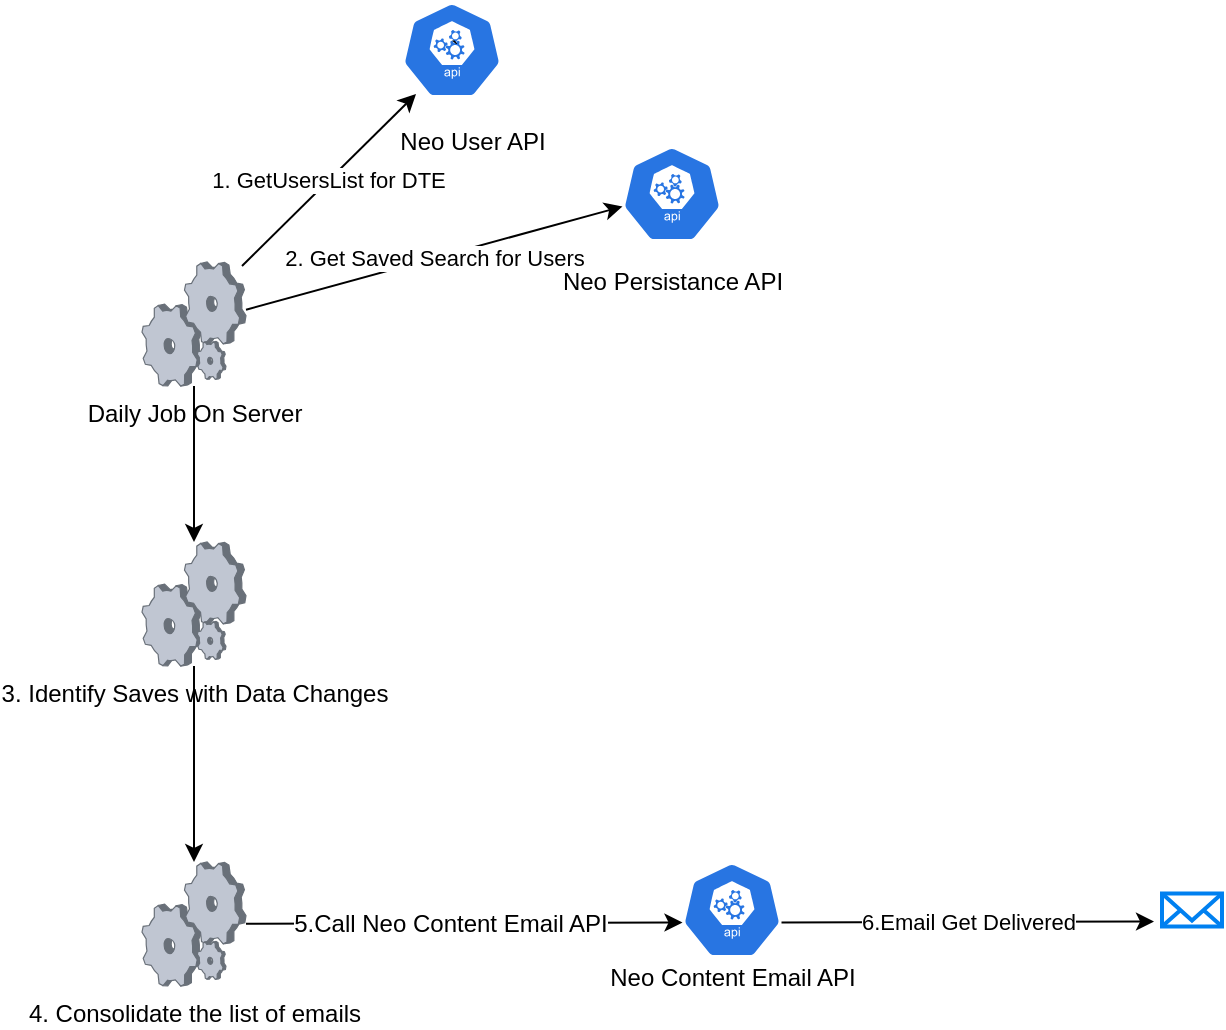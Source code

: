 <mxfile version="12.4.3" type="github" pages="1">
  <diagram id="3XFEYAFnTxACrlNEXAh3" name="Page-1">
    <mxGraphModel dx="2036" dy="693" grid="1" gridSize="10" guides="1" tooltips="1" connect="1" arrows="1" fold="1" page="1" pageScale="1" pageWidth="850" pageHeight="1100" math="0" shadow="0">
      <root>
        <mxCell id="0"/>
        <mxCell id="1" parent="0"/>
        <mxCell id="WjCMefwxAz1S7F4nKkNT-1" value="Daily Job On Server" style="verticalLabelPosition=bottom;aspect=fixed;html=1;verticalAlign=top;strokeColor=none;align=center;outlineConnect=0;shape=mxgraph.citrix.process;" vertex="1" parent="1">
          <mxGeometry x="40" y="200" width="52" height="62" as="geometry"/>
        </mxCell>
        <mxCell id="WjCMefwxAz1S7F4nKkNT-2" value="`````" style="html=1;dashed=0;whitespace=wrap;fillColor=#2875E2;strokeColor=#ffffff;points=[[0.005,0.63,0],[0.1,0.2,0],[0.9,0.2,0],[0.5,0,0],[0.995,0.63,0],[0.72,0.99,0],[0.5,1,0],[0.28,0.99,0]];shape=mxgraph.kubernetes.icon;prIcon=api" vertex="1" parent="1">
          <mxGeometry x="170" y="70" width="50" height="48" as="geometry"/>
        </mxCell>
        <mxCell id="WjCMefwxAz1S7F4nKkNT-3" value="Neo User API&lt;br&gt;" style="text;html=1;resizable=0;autosize=1;align=center;verticalAlign=middle;points=[];fillColor=none;strokeColor=none;rounded=0;" vertex="1" parent="1">
          <mxGeometry x="160" y="130" width="90" height="20" as="geometry"/>
        </mxCell>
        <mxCell id="WjCMefwxAz1S7F4nKkNT-4" value="1. GetUsersList for DTE" style="endArrow=classic;html=1;entryX=0.14;entryY=0.917;entryDx=0;entryDy=0;entryPerimeter=0;" edge="1" parent="1">
          <mxGeometry width="50" height="50" relative="1" as="geometry">
            <mxPoint x="90" y="202" as="sourcePoint"/>
            <mxPoint x="177" y="116.016" as="targetPoint"/>
          </mxGeometry>
        </mxCell>
        <mxCell id="WjCMefwxAz1S7F4nKkNT-5" value="" style="html=1;dashed=0;whitespace=wrap;fillColor=#2875E2;strokeColor=#ffffff;points=[[0.005,0.63,0],[0.1,0.2,0],[0.9,0.2,0],[0.5,0,0],[0.995,0.63,0],[0.72,0.99,0],[0.5,1,0],[0.28,0.99,0]];shape=mxgraph.kubernetes.icon;prIcon=api" vertex="1" parent="1">
          <mxGeometry x="280" y="142" width="50" height="48" as="geometry"/>
        </mxCell>
        <mxCell id="WjCMefwxAz1S7F4nKkNT-6" value="Neo Persistance API" style="text;html=1;resizable=0;autosize=1;align=center;verticalAlign=middle;points=[];fillColor=none;strokeColor=none;rounded=0;" vertex="1" parent="1">
          <mxGeometry x="240" y="200" width="130" height="20" as="geometry"/>
        </mxCell>
        <mxCell id="WjCMefwxAz1S7F4nKkNT-7" value="2. Get Saved Search for Users" style="endArrow=classic;html=1;entryX=0.005;entryY=0.63;entryDx=0;entryDy=0;entryPerimeter=0;" edge="1" parent="1" source="WjCMefwxAz1S7F4nKkNT-1" target="WjCMefwxAz1S7F4nKkNT-5">
          <mxGeometry width="50" height="50" relative="1" as="geometry">
            <mxPoint x="180" y="230" as="sourcePoint"/>
            <mxPoint x="230" y="180" as="targetPoint"/>
          </mxGeometry>
        </mxCell>
        <mxCell id="WjCMefwxAz1S7F4nKkNT-8" value="3. Identify Saves with Data Changes" style="verticalLabelPosition=bottom;aspect=fixed;html=1;verticalAlign=top;strokeColor=none;align=center;outlineConnect=0;shape=mxgraph.citrix.process;" vertex="1" parent="1">
          <mxGeometry x="40" y="340" width="52" height="62" as="geometry"/>
        </mxCell>
        <mxCell id="WjCMefwxAz1S7F4nKkNT-10" value="" style="endArrow=classic;html=1;" edge="1" parent="1" source="WjCMefwxAz1S7F4nKkNT-1" target="WjCMefwxAz1S7F4nKkNT-8">
          <mxGeometry width="50" height="50" relative="1" as="geometry">
            <mxPoint x="40" y="340" as="sourcePoint"/>
            <mxPoint x="70" y="330" as="targetPoint"/>
          </mxGeometry>
        </mxCell>
        <mxCell id="WjCMefwxAz1S7F4nKkNT-11" value="4. Consolidate the list of emails" style="verticalLabelPosition=bottom;aspect=fixed;html=1;verticalAlign=top;strokeColor=none;align=center;outlineConnect=0;shape=mxgraph.citrix.process;" vertex="1" parent="1">
          <mxGeometry x="40" y="500" width="52" height="62" as="geometry"/>
        </mxCell>
        <mxCell id="WjCMefwxAz1S7F4nKkNT-12" value="" style="endArrow=classic;html=1;" edge="1" parent="1" source="WjCMefwxAz1S7F4nKkNT-8" target="WjCMefwxAz1S7F4nKkNT-11">
          <mxGeometry width="50" height="50" relative="1" as="geometry">
            <mxPoint x="30" y="480" as="sourcePoint"/>
            <mxPoint x="80" y="430" as="targetPoint"/>
          </mxGeometry>
        </mxCell>
        <mxCell id="WjCMefwxAz1S7F4nKkNT-13" value="" style="html=1;dashed=0;whitespace=wrap;fillColor=#2875E2;strokeColor=#ffffff;points=[[0.005,0.63,0],[0.1,0.2,0],[0.9,0.2,0],[0.5,0,0],[0.995,0.63,0],[0.72,0.99,0],[0.5,1,0],[0.28,0.99,0]];shape=mxgraph.kubernetes.icon;prIcon=api" vertex="1" parent="1">
          <mxGeometry x="310" y="500" width="50" height="48" as="geometry"/>
        </mxCell>
        <mxCell id="WjCMefwxAz1S7F4nKkNT-14" value="" style="endArrow=classic;html=1;entryX=0.005;entryY=0.63;entryDx=0;entryDy=0;entryPerimeter=0;" edge="1" parent="1" source="WjCMefwxAz1S7F4nKkNT-11" target="WjCMefwxAz1S7F4nKkNT-13">
          <mxGeometry width="50" height="50" relative="1" as="geometry">
            <mxPoint x="110" y="570" as="sourcePoint"/>
            <mxPoint x="160" y="520" as="targetPoint"/>
          </mxGeometry>
        </mxCell>
        <mxCell id="WjCMefwxAz1S7F4nKkNT-15" value="5.Call Neo Content Email API" style="text;html=1;align=center;verticalAlign=middle;resizable=0;points=[];;labelBackgroundColor=#ffffff;" vertex="1" connectable="0" parent="WjCMefwxAz1S7F4nKkNT-14">
          <mxGeometry x="-0.065" relative="1" as="geometry">
            <mxPoint as="offset"/>
          </mxGeometry>
        </mxCell>
        <mxCell id="WjCMefwxAz1S7F4nKkNT-16" value="Neo Content Email API" style="text;html=1;resizable=0;autosize=1;align=center;verticalAlign=middle;points=[];fillColor=none;strokeColor=none;rounded=0;" vertex="1" parent="1">
          <mxGeometry x="265" y="548" width="140" height="20" as="geometry"/>
        </mxCell>
        <mxCell id="WjCMefwxAz1S7F4nKkNT-17" value="" style="html=1;verticalLabelPosition=bottom;align=center;labelBackgroundColor=#ffffff;verticalAlign=top;strokeWidth=2;strokeColor=#0080F0;shadow=0;dashed=0;shape=mxgraph.ios7.icons.mail;" vertex="1" parent="1">
          <mxGeometry x="550" y="515.75" width="30" height="16.5" as="geometry"/>
        </mxCell>
        <mxCell id="WjCMefwxAz1S7F4nKkNT-18" value="6.Email Get Delivered" style="endArrow=classic;html=1;entryX=-0.133;entryY=0.848;entryDx=0;entryDy=0;entryPerimeter=0;exitX=0.995;exitY=0.63;exitDx=0;exitDy=0;exitPerimeter=0;" edge="1" parent="1" source="WjCMefwxAz1S7F4nKkNT-13" target="WjCMefwxAz1S7F4nKkNT-17">
          <mxGeometry width="50" height="50" relative="1" as="geometry">
            <mxPoint x="370" y="520" as="sourcePoint"/>
            <mxPoint x="420" y="470" as="targetPoint"/>
          </mxGeometry>
        </mxCell>
      </root>
    </mxGraphModel>
  </diagram>
</mxfile>
